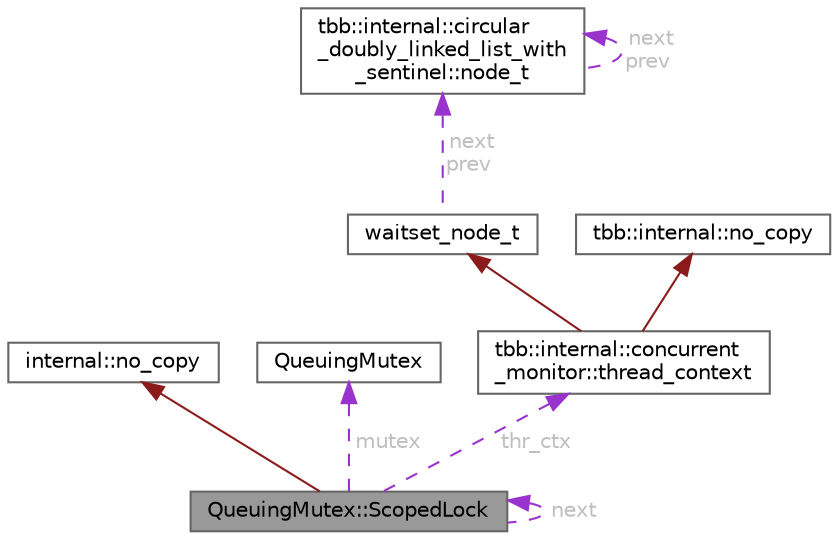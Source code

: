 digraph "QueuingMutex::ScopedLock"
{
 // LATEX_PDF_SIZE
  bgcolor="transparent";
  edge [fontname=Helvetica,fontsize=10,labelfontname=Helvetica,labelfontsize=10];
  node [fontname=Helvetica,fontsize=10,shape=box,height=0.2,width=0.4];
  Node1 [id="Node000001",label="QueuingMutex::ScopedLock",height=0.2,width=0.4,color="gray40", fillcolor="grey60", style="filled", fontcolor="black",tooltip="The scoped locking pattern"];
  Node2 -> Node1 [id="edge9_Node000001_Node000002",dir="back",color="firebrick4",style="solid",tooltip=" "];
  Node2 [id="Node000002",label="internal::no_copy",height=0.2,width=0.4,color="gray40", fillcolor="white", style="filled",tooltip=" "];
  Node3 -> Node1 [id="edge10_Node000001_Node000003",dir="back",color="darkorchid3",style="dashed",tooltip=" ",label=" mutex",fontcolor="grey" ];
  Node3 [id="Node000003",label="QueuingMutex",height=0.2,width=0.4,color="gray40", fillcolor="white", style="filled",URL="$class_queuing_mutex.html",tooltip="Queuing lock with concurrent_monitor; to test concurrent_monitor::notify( Predicate p )"];
  Node1 -> Node1 [id="edge11_Node000001_Node000001",dir="back",color="darkorchid3",style="dashed",tooltip=" ",label=" next",fontcolor="grey" ];
  Node4 -> Node1 [id="edge12_Node000001_Node000004",dir="back",color="darkorchid3",style="dashed",tooltip=" ",label=" thr_ctx",fontcolor="grey" ];
  Node4 [id="Node000004",label="tbb::internal::concurrent\l_monitor::thread_context",height=0.2,width=0.4,color="gray40", fillcolor="white", style="filled",URL="$classtbb_1_1internal_1_1concurrent__monitor_1_1thread__context.html",tooltip=" "];
  Node5 -> Node4 [id="edge13_Node000004_Node000005",dir="back",color="firebrick4",style="solid",tooltip=" "];
  Node5 [id="Node000005",label="waitset_node_t",height=0.2,width=0.4,color="gray40", fillcolor="white", style="filled",URL="$structtbb_1_1internal_1_1circular__doubly__linked__list__with__sentinel_1_1node__t.html",tooltip=" "];
  Node6 -> Node5 [id="edge14_Node000005_Node000006",dir="back",color="darkorchid3",style="dashed",tooltip=" ",label=" next\nprev",fontcolor="grey" ];
  Node6 [id="Node000006",label="tbb::internal::circular\l_doubly_linked_list_with\l_sentinel::node_t",height=0.2,width=0.4,color="gray40", fillcolor="white", style="filled",URL="$structtbb_1_1internal_1_1circular__doubly__linked__list__with__sentinel_1_1node__t.html",tooltip=" "];
  Node6 -> Node6 [id="edge15_Node000006_Node000006",dir="back",color="darkorchid3",style="dashed",tooltip=" ",label=" next\nprev",fontcolor="grey" ];
  Node7 -> Node4 [id="edge16_Node000004_Node000007",dir="back",color="firebrick4",style="solid",tooltip=" "];
  Node7 [id="Node000007",label="tbb::internal::no_copy",height=0.2,width=0.4,color="gray40", fillcolor="white", style="filled",tooltip=" "];
}
